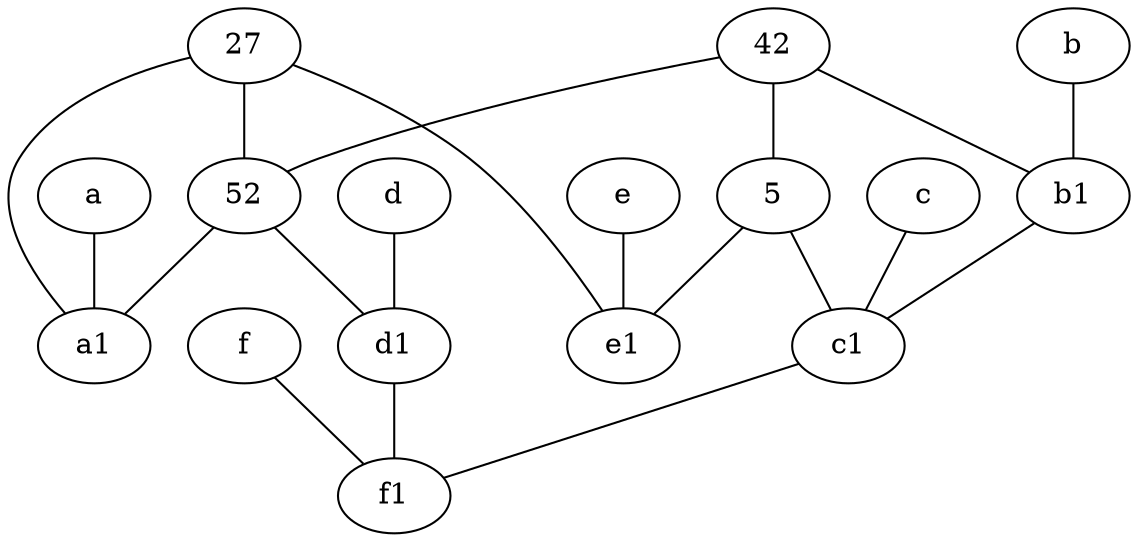 graph {
	node [labelfontsize=50]
	c [labelfontsize=50 pos="4.5,2!"]
	42 [labelfontsize=50]
	f1 [labelfontsize=50 pos="3,8!"]
	d [labelfontsize=50 pos="2,5!"]
	27 [labelfontsize=50]
	f [labelfontsize=50 pos="3,9!"]
	c1 [labelfontsize=50 pos="4.5,3!"]
	e1 [labelfontsize=50 pos="7,7!"]
	5 [labelfontsize=50]
	a1 [labelfontsize=50 pos="8,3!"]
	52 [labelfontsize=50]
	b1 [labelfontsize=50 pos="9,4!"]
	b [labelfontsize=50 pos="10,4!"]
	e [labelfontsize=50 pos="7,9!"]
	d1 [labelfontsize=50 pos="3,5!"]
	a [labelfontsize=50 pos="8,2!"]
	5 -- e1
	27 -- e1
	5 -- c1
	b1 -- c1
	42 -- b1
	52 -- d1
	c1 -- f1
	27 -- a1
	42 -- 52
	b -- b1
	d -- d1
	42 -- 5
	e -- e1
	27 -- 52
	c -- c1
	f -- f1
	d1 -- f1
	a -- a1
	52 -- a1
}
